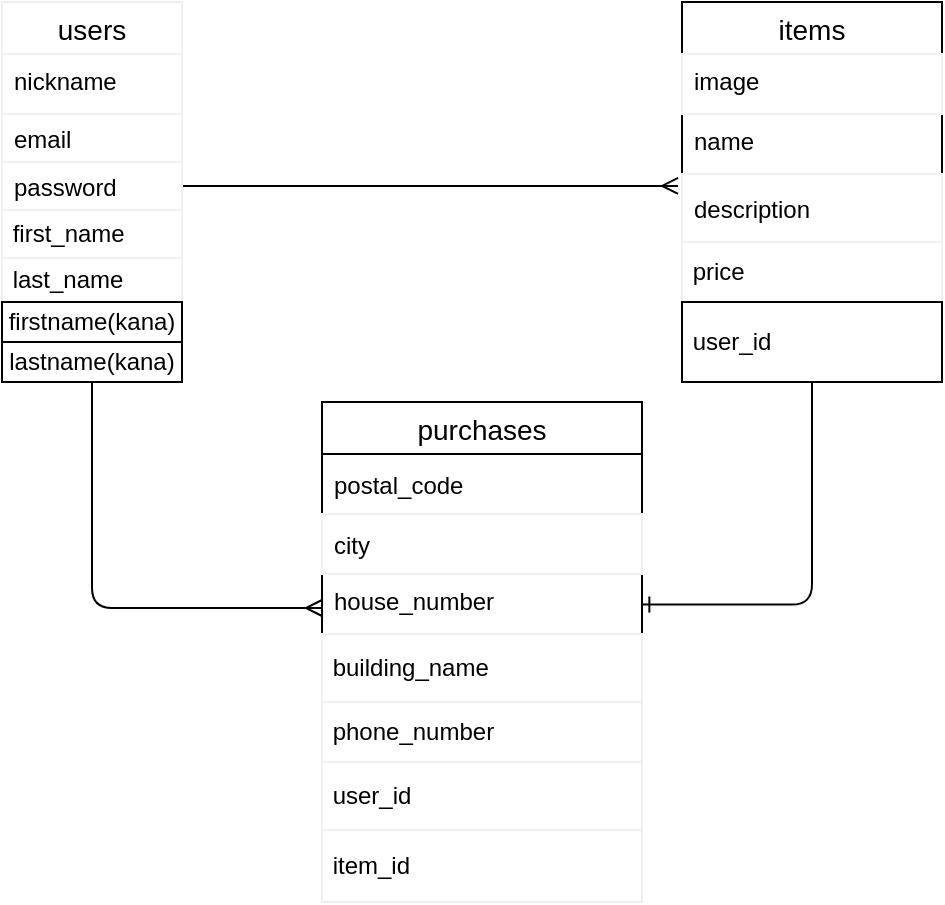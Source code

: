 <mxfile version="14.3.0" type="embed">
    <diagram id="LdFKt9UmUwNmBvqTWDdb" name="Page-1">
        <mxGraphModel dx="1300" dy="268" grid="1" gridSize="10" guides="1" tooltips="1" connect="0" arrows="1" fold="1" page="1" pageScale="1" pageWidth="850" pageHeight="1100" math="0" shadow="0">
            <root>
                <mxCell id="0"/>
                <mxCell id="1" parent="0"/>
                <mxCell id="23" value="users" style="swimlane;fontStyle=0;childLayout=stackLayout;horizontal=1;startSize=26;horizontalStack=0;resizeParent=1;resizeParentMax=0;resizeLast=0;collapsible=1;marginBottom=0;align=center;fontSize=14;strokeColor=#f0f0f0;strokeWidth=1;" vertex="1" parent="1">
                    <mxGeometry x="-80" width="90" height="80" as="geometry"/>
                </mxCell>
                <mxCell id="24" value="nickname" style="text;fillColor=none;spacingLeft=4;spacingRight=4;overflow=hidden;rotatable=0;points=[[0,0.5],[1,0.5]];portConstraint=eastwest;fontSize=12;strokeColor=#f0f0f0;" vertex="1" parent="23">
                    <mxGeometry y="26" width="90" height="30" as="geometry"/>
                </mxCell>
                <mxCell id="25" value="email" style="text;strokeColor=none;fillColor=none;spacingLeft=4;spacingRight=4;overflow=hidden;rotatable=0;points=[[0,0.5],[1,0.5]];portConstraint=eastwest;fontSize=12;verticalAlign=middle;" vertex="1" parent="23">
                    <mxGeometry y="56" width="90" height="24" as="geometry"/>
                </mxCell>
                <mxCell id="50" value="items" style="swimlane;fontStyle=0;childLayout=stackLayout;horizontal=1;startSize=26;horizontalStack=0;resizeParent=1;resizeParentMax=0;resizeLast=0;collapsible=1;marginBottom=0;align=center;fontSize=14;strokeWidth=1;" vertex="1" parent="1">
                    <mxGeometry x="260" width="130" height="120" as="geometry">
                        <mxRectangle x="200" y="10" width="70" height="26" as="alternateBounds"/>
                    </mxGeometry>
                </mxCell>
                <mxCell id="51" value="image" style="text;fillColor=none;spacingLeft=4;spacingRight=4;overflow=hidden;rotatable=0;points=[[0,0.5],[1,0.5]];portConstraint=eastwest;fontSize=12;strokeColor=#f0f0f0;" vertex="1" parent="50">
                    <mxGeometry y="26" width="130" height="30" as="geometry"/>
                </mxCell>
                <mxCell id="52" value="name" style="text;strokeColor=none;fillColor=none;spacingLeft=4;spacingRight=4;overflow=hidden;rotatable=0;points=[[0,0.5],[1,0.5]];portConstraint=eastwest;fontSize=12;" vertex="1" parent="50">
                    <mxGeometry y="56" width="130" height="30" as="geometry"/>
                </mxCell>
                <mxCell id="53" value="description" style="text;fillColor=none;spacingLeft=4;spacingRight=4;overflow=hidden;rotatable=0;points=[[0,0.5],[1,0.5]];portConstraint=eastwest;fontSize=12;strokeColor=#f0f0f0;verticalAlign=middle;" vertex="1" parent="50">
                    <mxGeometry y="86" width="130" height="34" as="geometry"/>
                </mxCell>
                <mxCell id="67" value="&amp;nbsp;price" style="whiteSpace=wrap;html=1;align=left;strokeColor=#f0f0f0;strokeWidth=1;fillColor=none;" vertex="1" parent="1">
                    <mxGeometry x="260" y="120" width="130" height="30" as="geometry"/>
                </mxCell>
                <mxCell id="68" value="&amp;nbsp;first_name" style="whiteSpace=wrap;html=1;align=left;strokeColor=#f0f0f0;strokeWidth=1;fillColor=none;" vertex="1" parent="1">
                    <mxGeometry x="-80" y="104" width="90" height="24" as="geometry"/>
                </mxCell>
                <mxCell id="69" value="&amp;nbsp;last_name" style="whiteSpace=wrap;html=1;align=left;strokeColor=#f0f0f0;strokeWidth=1;fillColor=none;" vertex="1" parent="1">
                    <mxGeometry x="-80" y="128" width="90" height="22" as="geometry"/>
                </mxCell>
                <mxCell id="109" style="edgeStyle=orthogonalEdgeStyle;rounded=1;sketch=0;orthogonalLoop=1;jettySize=auto;html=1;entryX=0.998;entryY=0.449;entryDx=0;entryDy=0;entryPerimeter=0;endArrow=ERone;endFill=0;" edge="1" parent="1" source="72" target="77">
                    <mxGeometry relative="1" as="geometry">
                        <Array as="points">
                            <mxPoint x="325" y="301"/>
                        </Array>
                    </mxGeometry>
                </mxCell>
                <mxCell id="72" value="&amp;nbsp;user_id" style="whiteSpace=wrap;html=1;align=left;rounded=0;sketch=0;" vertex="1" parent="1">
                    <mxGeometry x="260" y="150" width="130" height="40" as="geometry"/>
                </mxCell>
                <mxCell id="73" style="edgeStyle=orthogonalEdgeStyle;curved=0;rounded=1;sketch=0;orthogonalLoop=1;jettySize=auto;html=1;entryX=-0.015;entryY=0.176;entryDx=0;entryDy=0;entryPerimeter=0;endArrow=ERmany;endFill=0;" edge="1" parent="1" source="26" target="53">
                    <mxGeometry relative="1" as="geometry"/>
                </mxCell>
                <mxCell id="74" value="purchases" style="swimlane;fontStyle=0;childLayout=stackLayout;horizontal=1;startSize=26;horizontalStack=0;resizeParent=1;resizeParentMax=0;resizeLast=0;collapsible=1;marginBottom=0;align=center;fontSize=14;rounded=0;sketch=0;" vertex="1" parent="1">
                    <mxGeometry x="80" y="200" width="160" height="120" as="geometry"/>
                </mxCell>
                <mxCell id="75" value="postal_code" style="text;strokeColor=none;fillColor=none;spacingLeft=4;spacingRight=4;overflow=hidden;rotatable=0;points=[[0,0.5],[1,0.5]];portConstraint=eastwest;fontSize=12;verticalAlign=middle;" vertex="1" parent="74">
                    <mxGeometry y="26" width="160" height="30" as="geometry"/>
                </mxCell>
                <mxCell id="76" value="city" style="text;fillColor=none;spacingLeft=4;spacingRight=4;overflow=hidden;rotatable=0;points=[[0,0.5],[1,0.5]];portConstraint=eastwest;fontSize=12;strokeColor=#f0f0f0;verticalAlign=middle;" vertex="1" parent="74">
                    <mxGeometry y="56" width="160" height="30" as="geometry"/>
                </mxCell>
                <mxCell id="77" value="house_number" style="text;strokeColor=none;fillColor=none;spacingLeft=4;spacingRight=4;overflow=hidden;rotatable=0;points=[[0,0.5],[1,0.5]];portConstraint=eastwest;fontSize=12;" vertex="1" parent="74">
                    <mxGeometry y="86" width="160" height="34" as="geometry"/>
                </mxCell>
                <mxCell id="78" value="&amp;nbsp;phone_number" style="whiteSpace=wrap;html=1;align=left;rounded=0;sketch=0;strokeColor=#f0f0f0;" vertex="1" parent="1">
                    <mxGeometry x="80" y="350" width="160" height="30" as="geometry"/>
                </mxCell>
                <mxCell id="79" value="&amp;nbsp;building_name" style="whiteSpace=wrap;html=1;align=left;rounded=0;sketch=0;strokeColor=#f0f0f0;" vertex="1" parent="1">
                    <mxGeometry x="80" y="316" width="160" height="34" as="geometry"/>
                </mxCell>
                <mxCell id="80" value="&amp;nbsp;user_id" style="whiteSpace=wrap;html=1;align=left;rounded=0;sketch=0;strokeColor=#f0f0f0;" vertex="1" parent="1">
                    <mxGeometry x="80" y="380" width="160" height="34" as="geometry"/>
                </mxCell>
                <mxCell id="81" value="&amp;nbsp;item_id" style="whiteSpace=wrap;html=1;align=left;rounded=0;sketch=0;strokeColor=#f0f0f0;" vertex="1" parent="1">
                    <mxGeometry x="80" y="414" width="160" height="36" as="geometry"/>
                </mxCell>
                <mxCell id="26" value="password" style="text;spacingLeft=4;spacingRight=4;overflow=hidden;rotatable=0;points=[[0,0.5],[1,0.5]];portConstraint=eastwest;fontSize=12;strokeColor=#f0f0f0;verticalAlign=middle;" vertex="1" parent="1">
                    <mxGeometry x="-80" y="80" width="90" height="24" as="geometry"/>
                </mxCell>
                <mxCell id="110" value="firstname(kana)" style="whiteSpace=wrap;html=1;align=center;rounded=0;sketch=0;" vertex="1" parent="1">
                    <mxGeometry x="-80" y="150" width="90" height="20" as="geometry"/>
                </mxCell>
                <mxCell id="112" style="edgeStyle=orthogonalEdgeStyle;rounded=1;sketch=0;orthogonalLoop=1;jettySize=auto;html=1;endArrow=ERmany;endFill=0;" edge="1" parent="1" source="111" target="77">
                    <mxGeometry relative="1" as="geometry"/>
                </mxCell>
                <mxCell id="111" value="lastname(kana)" style="whiteSpace=wrap;html=1;align=center;rounded=0;sketch=0;" vertex="1" parent="1">
                    <mxGeometry x="-80" y="170" width="90" height="20" as="geometry"/>
                </mxCell>
            </root>
        </mxGraphModel>
    </diagram>
</mxfile>